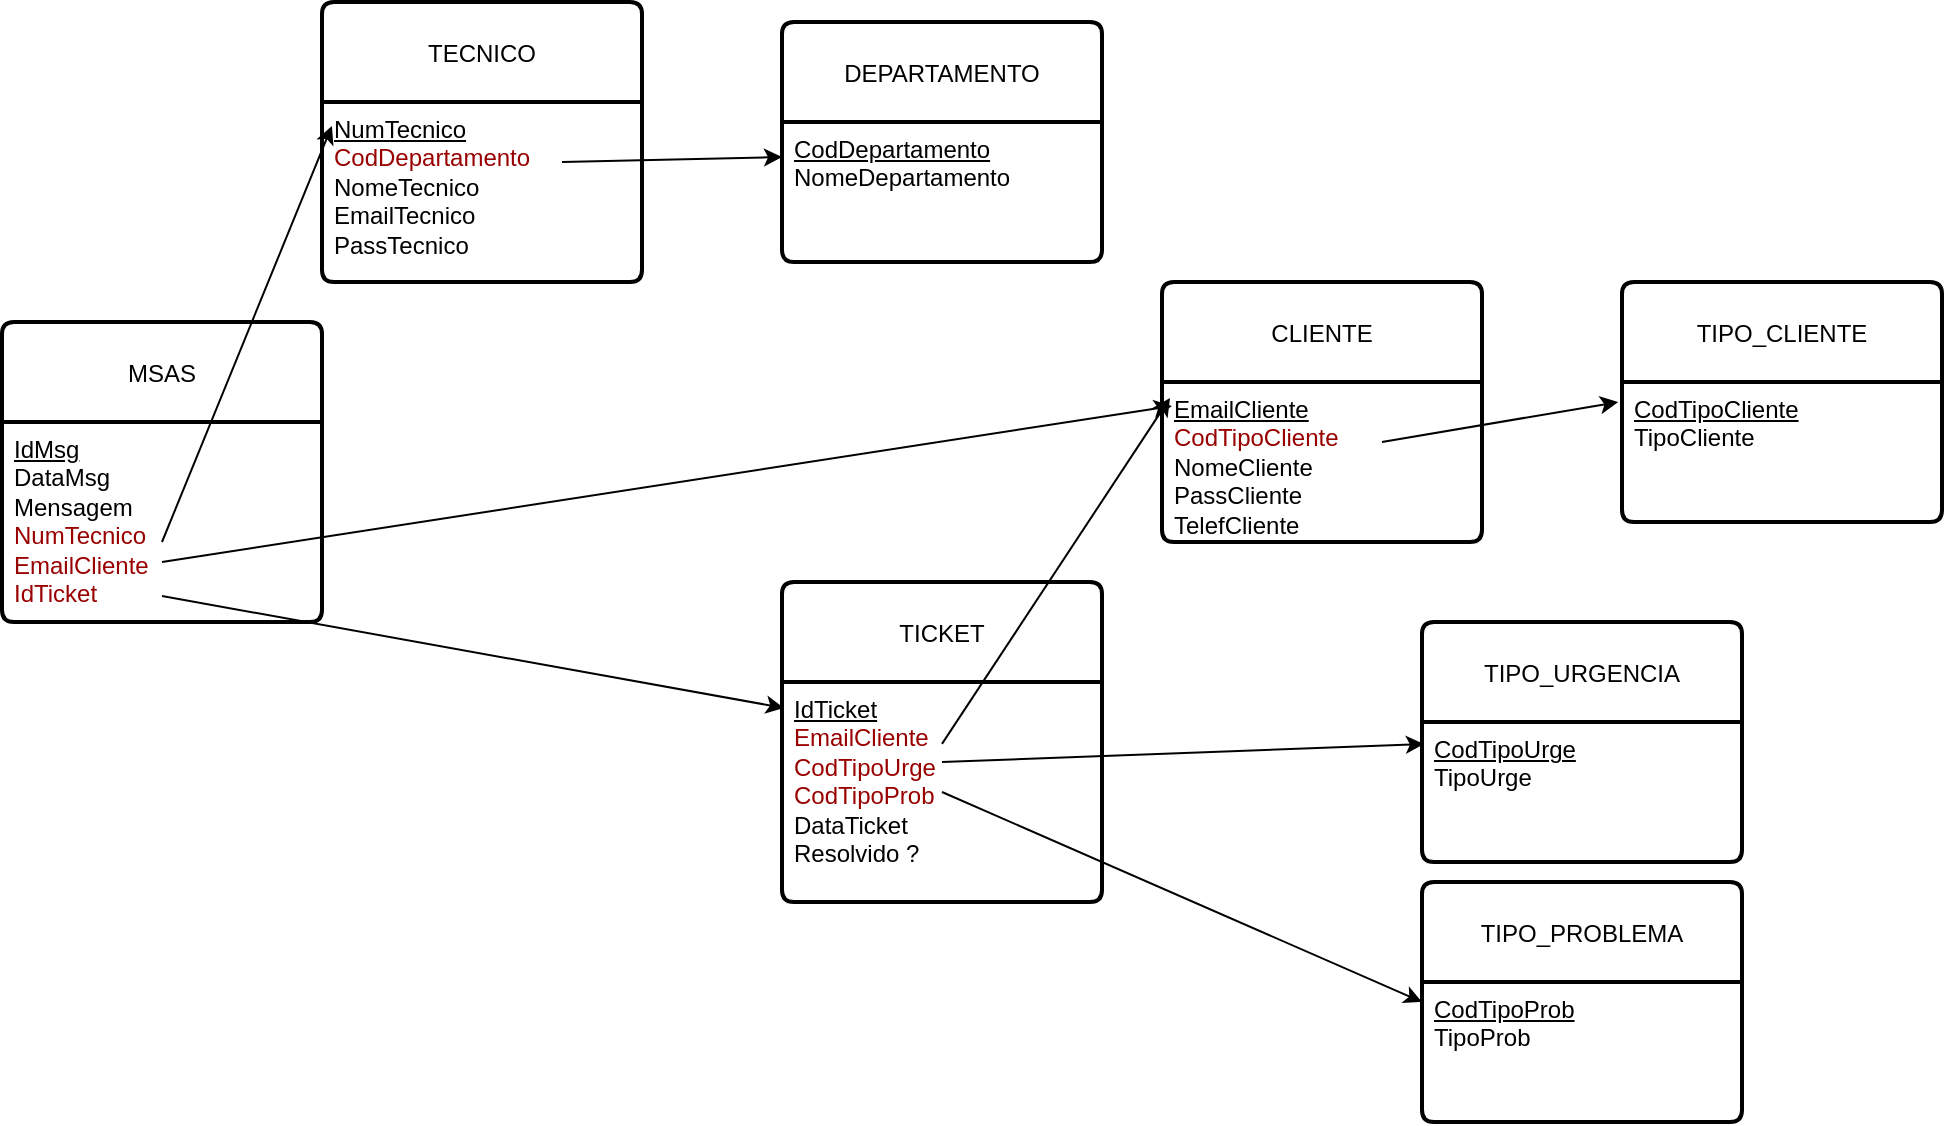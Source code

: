 <mxfile version="28.2.7">
  <diagram name="Página-1" id="IFGHyDwvx_VGOPaaDv2B">
    <mxGraphModel dx="2013" dy="755" grid="1" gridSize="10" guides="1" tooltips="1" connect="1" arrows="1" fold="1" page="1" pageScale="1" pageWidth="827" pageHeight="1169" math="0" shadow="0">
      <root>
        <mxCell id="0" />
        <mxCell id="1" parent="0" />
        <mxCell id="ezBcjOUOekwFjwQ4SXCX-1" value="&lt;span style=&quot;font-size: 12px;&quot;&gt;DEPARTAMENTO&lt;/span&gt;" style="swimlane;childLayout=stackLayout;horizontal=1;startSize=50;horizontalStack=0;rounded=1;fontSize=14;fontStyle=0;strokeWidth=2;resizeParent=0;resizeLast=1;shadow=0;dashed=0;align=center;arcSize=4;whiteSpace=wrap;html=1;" parent="1" vertex="1">
          <mxGeometry x="220" y="240" width="160" height="120" as="geometry" />
        </mxCell>
        <mxCell id="ezBcjOUOekwFjwQ4SXCX-2" value="&lt;u&gt;CodDepartamento&lt;/u&gt;&lt;div&gt;NomeDepartamento&lt;/div&gt;" style="align=left;strokeColor=none;fillColor=none;spacingLeft=4;spacingRight=4;fontSize=12;verticalAlign=top;resizable=0;rotatable=0;part=1;html=1;whiteSpace=wrap;" parent="ezBcjOUOekwFjwQ4SXCX-1" vertex="1">
          <mxGeometry y="50" width="160" height="70" as="geometry" />
        </mxCell>
        <mxCell id="ezBcjOUOekwFjwQ4SXCX-3" value="&lt;span style=&quot;font-size: 12px;&quot;&gt;TECNICO&lt;/span&gt;" style="swimlane;childLayout=stackLayout;horizontal=1;startSize=50;horizontalStack=0;rounded=1;fontSize=14;fontStyle=0;strokeWidth=2;resizeParent=0;resizeLast=1;shadow=0;dashed=0;align=center;arcSize=4;whiteSpace=wrap;html=1;" parent="1" vertex="1">
          <mxGeometry x="-10" y="230" width="160" height="140" as="geometry" />
        </mxCell>
        <mxCell id="ezBcjOUOekwFjwQ4SXCX-25" value="" style="endArrow=classic;html=1;rounded=0;entryX=0;entryY=0.25;entryDx=0;entryDy=0;" parent="ezBcjOUOekwFjwQ4SXCX-3" target="ezBcjOUOekwFjwQ4SXCX-2" edge="1">
          <mxGeometry width="50" height="50" relative="1" as="geometry">
            <mxPoint x="120" y="80" as="sourcePoint" />
            <mxPoint x="170" y="30" as="targetPoint" />
          </mxGeometry>
        </mxCell>
        <mxCell id="ezBcjOUOekwFjwQ4SXCX-4" value="&lt;u&gt;NumTecnico&lt;/u&gt;&lt;div&gt;&lt;font style=&quot;color: rgb(153, 0, 0);&quot;&gt;CodDepartamento&lt;/font&gt;&lt;/div&gt;&lt;div&gt;&lt;span style=&quot;background-color: transparent; color: light-dark(rgb(0, 0, 0), rgb(255, 255, 255));&quot;&gt;NomeTecnico&lt;/span&gt;&lt;div&gt;EmailTecnico&lt;/div&gt;&lt;div&gt;PassTecnico&lt;/div&gt;&lt;/div&gt;" style="align=left;strokeColor=none;fillColor=none;spacingLeft=4;spacingRight=4;fontSize=12;verticalAlign=top;resizable=0;rotatable=0;part=1;html=1;whiteSpace=wrap;" parent="ezBcjOUOekwFjwQ4SXCX-3" vertex="1">
          <mxGeometry y="50" width="160" height="90" as="geometry" />
        </mxCell>
        <mxCell id="ezBcjOUOekwFjwQ4SXCX-7" value="&lt;span style=&quot;font-size: 12px;&quot;&gt;CLIENTE&lt;/span&gt;" style="swimlane;childLayout=stackLayout;horizontal=1;startSize=50;horizontalStack=0;rounded=1;fontSize=14;fontStyle=0;strokeWidth=2;resizeParent=0;resizeLast=1;shadow=0;dashed=0;align=center;arcSize=4;whiteSpace=wrap;html=1;" parent="1" vertex="1">
          <mxGeometry x="410" y="370" width="160" height="130" as="geometry" />
        </mxCell>
        <mxCell id="ezBcjOUOekwFjwQ4SXCX-28" value="" style="endArrow=classic;html=1;rounded=0;entryX=-0.012;entryY=0.143;entryDx=0;entryDy=0;entryPerimeter=0;" parent="ezBcjOUOekwFjwQ4SXCX-7" target="ezBcjOUOekwFjwQ4SXCX-10" edge="1">
          <mxGeometry width="50" height="50" relative="1" as="geometry">
            <mxPoint x="110" y="80" as="sourcePoint" />
            <mxPoint x="240" y="60" as="targetPoint" />
          </mxGeometry>
        </mxCell>
        <mxCell id="ezBcjOUOekwFjwQ4SXCX-8" value="&lt;u&gt;EmailCliente&lt;/u&gt;&lt;div&gt;&lt;font style=&quot;color: rgb(153, 0, 0);&quot;&gt;CodTipoCliente&lt;/font&gt;&lt;br&gt;&lt;div&gt;NomeCliente&lt;/div&gt;&lt;div&gt;PassCliente&lt;/div&gt;&lt;div&gt;TelefCliente&lt;/div&gt;&lt;/div&gt;" style="align=left;strokeColor=none;fillColor=none;spacingLeft=4;spacingRight=4;fontSize=12;verticalAlign=top;resizable=0;rotatable=0;part=1;html=1;whiteSpace=wrap;" parent="ezBcjOUOekwFjwQ4SXCX-7" vertex="1">
          <mxGeometry y="50" width="160" height="80" as="geometry" />
        </mxCell>
        <mxCell id="ezBcjOUOekwFjwQ4SXCX-9" value="&lt;span style=&quot;font-size: 12px;&quot;&gt;TIPO_CLIENTE&lt;/span&gt;" style="swimlane;childLayout=stackLayout;horizontal=1;startSize=50;horizontalStack=0;rounded=1;fontSize=14;fontStyle=0;strokeWidth=2;resizeParent=0;resizeLast=1;shadow=0;dashed=0;align=center;arcSize=4;whiteSpace=wrap;html=1;" parent="1" vertex="1">
          <mxGeometry x="640" y="370" width="160" height="120" as="geometry" />
        </mxCell>
        <mxCell id="ezBcjOUOekwFjwQ4SXCX-10" value="&lt;u&gt;CodTipoCliente&lt;/u&gt;&lt;div&gt;TipoCliente&lt;/div&gt;" style="align=left;strokeColor=none;fillColor=none;spacingLeft=4;spacingRight=4;fontSize=12;verticalAlign=top;resizable=0;rotatable=0;part=1;html=1;whiteSpace=wrap;" parent="ezBcjOUOekwFjwQ4SXCX-9" vertex="1">
          <mxGeometry y="50" width="160" height="70" as="geometry" />
        </mxCell>
        <mxCell id="ezBcjOUOekwFjwQ4SXCX-11" value="&lt;span style=&quot;font-size: 12px;&quot;&gt;MSAS&lt;/span&gt;" style="swimlane;childLayout=stackLayout;horizontal=1;startSize=50;horizontalStack=0;rounded=1;fontSize=14;fontStyle=0;strokeWidth=2;resizeParent=0;resizeLast=1;shadow=0;dashed=0;align=center;arcSize=4;whiteSpace=wrap;html=1;" parent="1" vertex="1">
          <mxGeometry x="-170" y="390" width="160" height="150" as="geometry" />
        </mxCell>
        <mxCell id="0UeGOBf8bFeB7BIAiwbY-11" value="" style="endArrow=classic;html=1;rounded=0;entryX=0.031;entryY=0.133;entryDx=0;entryDy=0;entryPerimeter=0;" edge="1" parent="ezBcjOUOekwFjwQ4SXCX-11" target="ezBcjOUOekwFjwQ4SXCX-4">
          <mxGeometry width="50" height="50" relative="1" as="geometry">
            <mxPoint x="80" y="110" as="sourcePoint" />
            <mxPoint x="130" y="60" as="targetPoint" />
          </mxGeometry>
        </mxCell>
        <mxCell id="ezBcjOUOekwFjwQ4SXCX-12" value="&lt;div&gt;&lt;u&gt;IdMsg&lt;/u&gt;&lt;/div&gt;DataMsg&lt;div&gt;Mensagem&lt;/div&gt;&lt;div&gt;&lt;span style=&quot;background-color: transparent; color: light-dark(rgb(153, 0, 0), rgb(255, 181, 181));&quot;&gt;NumTecnico&lt;/span&gt;&lt;/div&gt;&lt;div&gt;&lt;span style=&quot;background-color: transparent; color: light-dark(rgb(153, 0, 0), rgb(255, 181, 181));&quot;&gt;EmailCliente&lt;/span&gt;&lt;/div&gt;&lt;div&gt;&lt;font color=&quot;#990000&quot;&gt;IdTicket&lt;/font&gt;&lt;/div&gt;" style="align=left;strokeColor=none;fillColor=none;spacingLeft=4;spacingRight=4;fontSize=12;verticalAlign=top;resizable=0;rotatable=0;part=1;html=1;whiteSpace=wrap;" parent="ezBcjOUOekwFjwQ4SXCX-11" vertex="1">
          <mxGeometry y="50" width="160" height="100" as="geometry" />
        </mxCell>
        <mxCell id="0UeGOBf8bFeB7BIAiwbY-3" value="" style="endArrow=classic;html=1;rounded=0;entryX=0.006;entryY=0.118;entryDx=0;entryDy=0;entryPerimeter=0;" edge="1" parent="ezBcjOUOekwFjwQ4SXCX-11" target="ezBcjOUOekwFjwQ4SXCX-20">
          <mxGeometry width="50" height="50" relative="1" as="geometry">
            <mxPoint x="80" y="137" as="sourcePoint" />
            <mxPoint x="250" y="193" as="targetPoint" />
          </mxGeometry>
        </mxCell>
        <mxCell id="0UeGOBf8bFeB7BIAiwbY-6" value="" style="endArrow=classic;html=1;rounded=0;entryX=0.031;entryY=0.15;entryDx=0;entryDy=0;entryPerimeter=0;" edge="1" parent="ezBcjOUOekwFjwQ4SXCX-11" target="ezBcjOUOekwFjwQ4SXCX-8">
          <mxGeometry width="50" height="50" relative="1" as="geometry">
            <mxPoint x="80" y="120" as="sourcePoint" />
            <mxPoint x="431" y="156" as="targetPoint" />
          </mxGeometry>
        </mxCell>
        <mxCell id="ezBcjOUOekwFjwQ4SXCX-13" value="&lt;span style=&quot;font-size: 12px;&quot;&gt;TIPO_PROBLEMA&lt;/span&gt;" style="swimlane;childLayout=stackLayout;horizontal=1;startSize=50;horizontalStack=0;rounded=1;fontSize=14;fontStyle=0;strokeWidth=2;resizeParent=0;resizeLast=1;shadow=0;dashed=0;align=center;arcSize=4;whiteSpace=wrap;html=1;" parent="1" vertex="1">
          <mxGeometry x="540" y="670" width="160" height="120" as="geometry" />
        </mxCell>
        <mxCell id="ezBcjOUOekwFjwQ4SXCX-14" value="&lt;u&gt;CodTipoProb&lt;/u&gt;&lt;div&gt;TipoProb&lt;/div&gt;" style="align=left;strokeColor=none;fillColor=none;spacingLeft=4;spacingRight=4;fontSize=12;verticalAlign=top;resizable=0;rotatable=0;part=1;html=1;whiteSpace=wrap;" parent="ezBcjOUOekwFjwQ4SXCX-13" vertex="1">
          <mxGeometry y="50" width="160" height="70" as="geometry" />
        </mxCell>
        <mxCell id="ezBcjOUOekwFjwQ4SXCX-15" value="&lt;span style=&quot;font-size: 12px;&quot;&gt;TIPO_URGENCIA&lt;/span&gt;" style="swimlane;childLayout=stackLayout;horizontal=1;startSize=50;horizontalStack=0;rounded=1;fontSize=14;fontStyle=0;strokeWidth=2;resizeParent=0;resizeLast=1;shadow=0;dashed=0;align=center;arcSize=4;whiteSpace=wrap;html=1;" parent="1" vertex="1">
          <mxGeometry x="540" y="540" width="160" height="120" as="geometry" />
        </mxCell>
        <mxCell id="ezBcjOUOekwFjwQ4SXCX-16" value="&lt;u&gt;CodTipoUrge&lt;/u&gt;&lt;div&gt;TipoUrge&lt;/div&gt;" style="align=left;strokeColor=none;fillColor=none;spacingLeft=4;spacingRight=4;fontSize=12;verticalAlign=top;resizable=0;rotatable=0;part=1;html=1;whiteSpace=wrap;" parent="ezBcjOUOekwFjwQ4SXCX-15" vertex="1">
          <mxGeometry y="50" width="160" height="70" as="geometry" />
        </mxCell>
        <mxCell id="ezBcjOUOekwFjwQ4SXCX-19" value="&lt;span style=&quot;font-size: 12px;&quot;&gt;TICKET&lt;/span&gt;" style="swimlane;childLayout=stackLayout;horizontal=1;startSize=50;horizontalStack=0;rounded=1;fontSize=14;fontStyle=0;strokeWidth=2;resizeParent=0;resizeLast=1;shadow=0;dashed=0;align=center;arcSize=4;whiteSpace=wrap;html=1;" parent="1" vertex="1">
          <mxGeometry x="220" y="520" width="160" height="160" as="geometry" />
        </mxCell>
        <mxCell id="UUcsUUOOmD3G52KJsvRW-2" value="" style="endArrow=classic;html=1;rounded=0;entryX=0.025;entryY=0.1;entryDx=0;entryDy=0;entryPerimeter=0;" parent="ezBcjOUOekwFjwQ4SXCX-19" target="ezBcjOUOekwFjwQ4SXCX-8" edge="1">
          <mxGeometry width="50" height="50" relative="1" as="geometry">
            <mxPoint x="79.998" y="80.96" as="sourcePoint" />
            <mxPoint x="166.6" y="-30.0" as="targetPoint" />
          </mxGeometry>
        </mxCell>
        <mxCell id="UUcsUUOOmD3G52KJsvRW-5" value="" style="endArrow=classic;html=1;rounded=0;entryX=0.006;entryY=0.157;entryDx=0;entryDy=0;entryPerimeter=0;" parent="ezBcjOUOekwFjwQ4SXCX-19" target="ezBcjOUOekwFjwQ4SXCX-16" edge="1">
          <mxGeometry width="50" height="50" relative="1" as="geometry">
            <mxPoint x="80" y="90" as="sourcePoint" />
            <mxPoint x="130" y="40" as="targetPoint" />
          </mxGeometry>
        </mxCell>
        <mxCell id="UUcsUUOOmD3G52KJsvRW-6" value="" style="endArrow=classic;html=1;rounded=0;entryX=0;entryY=0.5;entryDx=0;entryDy=0;" parent="ezBcjOUOekwFjwQ4SXCX-19" target="ezBcjOUOekwFjwQ4SXCX-13" edge="1">
          <mxGeometry width="50" height="50" relative="1" as="geometry">
            <mxPoint x="80" y="105" as="sourcePoint" />
            <mxPoint x="130" y="55" as="targetPoint" />
          </mxGeometry>
        </mxCell>
        <mxCell id="ezBcjOUOekwFjwQ4SXCX-20" value="&lt;u&gt;IdTicket&lt;/u&gt;&lt;div&gt;&lt;font style=&quot;color: rgb(153, 0, 0);&quot;&gt;EmailCliente&lt;/font&gt;&lt;/div&gt;&lt;div&gt;&lt;font color=&quot;#990000&quot;&gt;CodTipoUrge&lt;/font&gt;&lt;/div&gt;&lt;div&gt;&lt;font color=&quot;#990000&quot;&gt;CodTipoProb&lt;br&gt;&lt;/font&gt;&lt;div&gt;DataTicket&lt;/div&gt;&lt;div&gt;Resolvido ?&lt;/div&gt;&lt;/div&gt;" style="align=left;strokeColor=none;fillColor=none;spacingLeft=4;spacingRight=4;fontSize=12;verticalAlign=top;resizable=0;rotatable=0;part=1;html=1;whiteSpace=wrap;" parent="ezBcjOUOekwFjwQ4SXCX-19" vertex="1">
          <mxGeometry y="50" width="160" height="110" as="geometry" />
        </mxCell>
      </root>
    </mxGraphModel>
  </diagram>
</mxfile>
